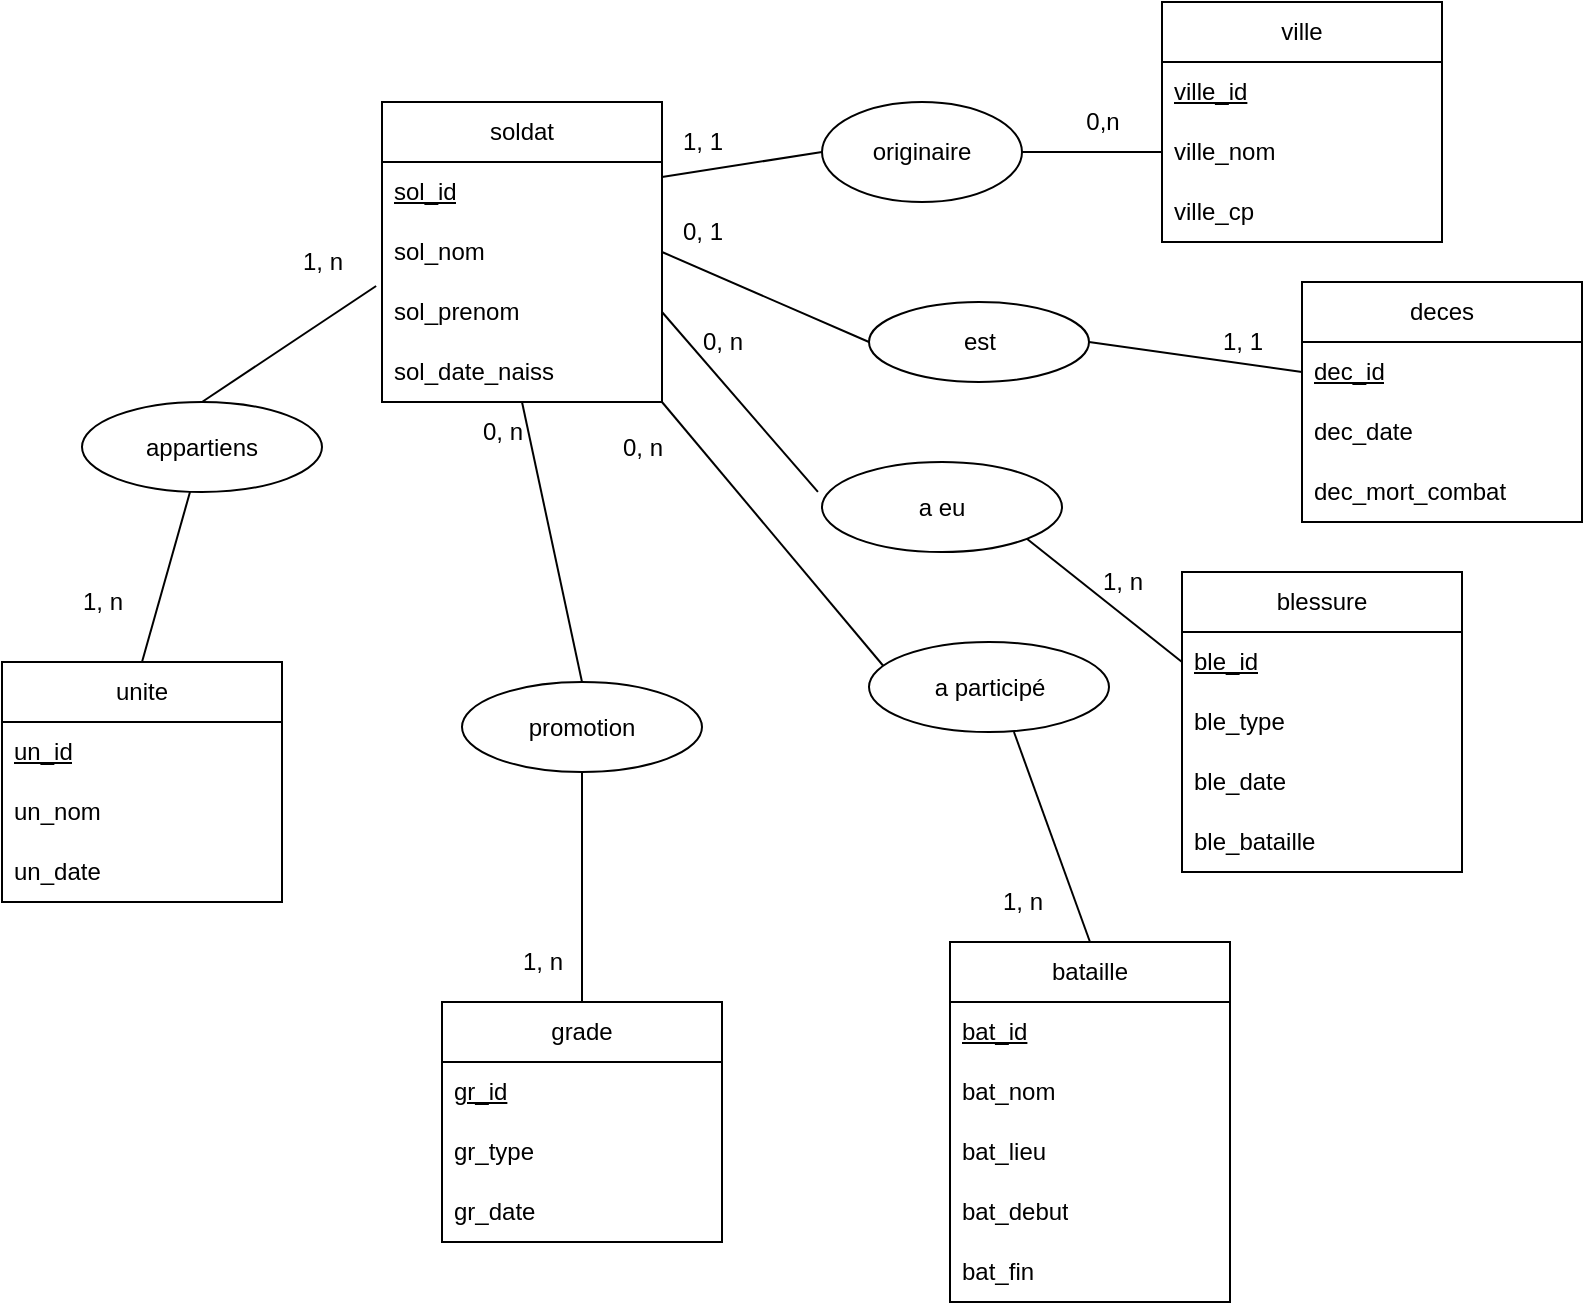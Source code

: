 <mxfile version="20.7.4" type="github">
  <diagram id="QDPo8keY7j-084D03ZD0" name="Page-1">
    <mxGraphModel dx="2021" dy="764" grid="1" gridSize="10" guides="1" tooltips="1" connect="1" arrows="1" fold="1" page="1" pageScale="1" pageWidth="827" pageHeight="1169" math="0" shadow="0">
      <root>
        <mxCell id="0" />
        <mxCell id="1" parent="0" />
        <mxCell id="P3MnuyMSGMxWCmHl-E5h-35" style="rounded=0;orthogonalLoop=1;jettySize=auto;html=1;exitX=1;exitY=0.25;exitDx=0;exitDy=0;entryX=0;entryY=0.5;entryDx=0;entryDy=0;endArrow=none;endFill=0;" edge="1" parent="1" source="P3MnuyMSGMxWCmHl-E5h-2" target="P3MnuyMSGMxWCmHl-E5h-34">
          <mxGeometry relative="1" as="geometry" />
        </mxCell>
        <mxCell id="P3MnuyMSGMxWCmHl-E5h-50" style="edgeStyle=none;rounded=0;orthogonalLoop=1;jettySize=auto;html=1;exitX=1;exitY=1;exitDx=0;exitDy=0;entryX=0.067;entryY=0.289;entryDx=0;entryDy=0;entryPerimeter=0;endArrow=none;endFill=0;" edge="1" parent="1" source="P3MnuyMSGMxWCmHl-E5h-2" target="P3MnuyMSGMxWCmHl-E5h-45">
          <mxGeometry relative="1" as="geometry" />
        </mxCell>
        <mxCell id="P3MnuyMSGMxWCmHl-E5h-53" style="edgeStyle=none;rounded=0;orthogonalLoop=1;jettySize=auto;html=1;exitX=0.5;exitY=1;exitDx=0;exitDy=0;entryX=0.5;entryY=0;entryDx=0;entryDy=0;endArrow=none;endFill=0;" edge="1" parent="1" source="P3MnuyMSGMxWCmHl-E5h-2" target="P3MnuyMSGMxWCmHl-E5h-47">
          <mxGeometry relative="1" as="geometry" />
        </mxCell>
        <mxCell id="P3MnuyMSGMxWCmHl-E5h-2" value="soldat" style="swimlane;fontStyle=0;childLayout=stackLayout;horizontal=1;startSize=30;horizontalStack=0;resizeParent=1;resizeParentMax=0;resizeLast=0;collapsible=1;marginBottom=0;whiteSpace=wrap;html=1;" vertex="1" parent="1">
          <mxGeometry x="60" y="90" width="140" height="150" as="geometry" />
        </mxCell>
        <mxCell id="P3MnuyMSGMxWCmHl-E5h-3" value="&lt;u&gt;sol_id&lt;/u&gt;" style="text;strokeColor=none;fillColor=none;align=left;verticalAlign=middle;spacingLeft=4;spacingRight=4;overflow=hidden;points=[[0,0.5],[1,0.5]];portConstraint=eastwest;rotatable=0;whiteSpace=wrap;html=1;" vertex="1" parent="P3MnuyMSGMxWCmHl-E5h-2">
          <mxGeometry y="30" width="140" height="30" as="geometry" />
        </mxCell>
        <mxCell id="P3MnuyMSGMxWCmHl-E5h-4" value="sol_nom" style="text;strokeColor=none;fillColor=none;align=left;verticalAlign=middle;spacingLeft=4;spacingRight=4;overflow=hidden;points=[[0,0.5],[1,0.5]];portConstraint=eastwest;rotatable=0;whiteSpace=wrap;html=1;" vertex="1" parent="P3MnuyMSGMxWCmHl-E5h-2">
          <mxGeometry y="60" width="140" height="30" as="geometry" />
        </mxCell>
        <mxCell id="P3MnuyMSGMxWCmHl-E5h-5" value="sol_prenom" style="text;strokeColor=none;fillColor=none;align=left;verticalAlign=middle;spacingLeft=4;spacingRight=4;overflow=hidden;points=[[0,0.5],[1,0.5]];portConstraint=eastwest;rotatable=0;whiteSpace=wrap;html=1;" vertex="1" parent="P3MnuyMSGMxWCmHl-E5h-2">
          <mxGeometry y="90" width="140" height="30" as="geometry" />
        </mxCell>
        <mxCell id="P3MnuyMSGMxWCmHl-E5h-10" value="sol_date_naiss" style="text;strokeColor=none;fillColor=none;align=left;verticalAlign=middle;spacingLeft=4;spacingRight=4;overflow=hidden;points=[[0,0.5],[1,0.5]];portConstraint=eastwest;rotatable=0;whiteSpace=wrap;html=1;" vertex="1" parent="P3MnuyMSGMxWCmHl-E5h-2">
          <mxGeometry y="120" width="140" height="30" as="geometry" />
        </mxCell>
        <mxCell id="P3MnuyMSGMxWCmHl-E5h-6" value="blessure" style="swimlane;fontStyle=0;childLayout=stackLayout;horizontal=1;startSize=30;horizontalStack=0;resizeParent=1;resizeParentMax=0;resizeLast=0;collapsible=1;marginBottom=0;whiteSpace=wrap;html=1;" vertex="1" parent="1">
          <mxGeometry x="460" y="325" width="140" height="150" as="geometry" />
        </mxCell>
        <mxCell id="P3MnuyMSGMxWCmHl-E5h-7" value="&lt;u&gt;ble_id&lt;/u&gt;" style="text;strokeColor=none;fillColor=none;align=left;verticalAlign=middle;spacingLeft=4;spacingRight=4;overflow=hidden;points=[[0,0.5],[1,0.5]];portConstraint=eastwest;rotatable=0;whiteSpace=wrap;html=1;" vertex="1" parent="P3MnuyMSGMxWCmHl-E5h-6">
          <mxGeometry y="30" width="140" height="30" as="geometry" />
        </mxCell>
        <mxCell id="P3MnuyMSGMxWCmHl-E5h-8" value="ble_type" style="text;strokeColor=none;fillColor=none;align=left;verticalAlign=middle;spacingLeft=4;spacingRight=4;overflow=hidden;points=[[0,0.5],[1,0.5]];portConstraint=eastwest;rotatable=0;whiteSpace=wrap;html=1;" vertex="1" parent="P3MnuyMSGMxWCmHl-E5h-6">
          <mxGeometry y="60" width="140" height="30" as="geometry" />
        </mxCell>
        <mxCell id="P3MnuyMSGMxWCmHl-E5h-9" value="ble_date" style="text;strokeColor=none;fillColor=none;align=left;verticalAlign=middle;spacingLeft=4;spacingRight=4;overflow=hidden;points=[[0,0.5],[1,0.5]];portConstraint=eastwest;rotatable=0;whiteSpace=wrap;html=1;" vertex="1" parent="P3MnuyMSGMxWCmHl-E5h-6">
          <mxGeometry y="90" width="140" height="30" as="geometry" />
        </mxCell>
        <mxCell id="P3MnuyMSGMxWCmHl-E5h-15" value="ble_bataille" style="text;strokeColor=none;fillColor=none;align=left;verticalAlign=middle;spacingLeft=4;spacingRight=4;overflow=hidden;points=[[0,0.5],[1,0.5]];portConstraint=eastwest;rotatable=0;whiteSpace=wrap;html=1;" vertex="1" parent="P3MnuyMSGMxWCmHl-E5h-6">
          <mxGeometry y="120" width="140" height="30" as="geometry" />
        </mxCell>
        <mxCell id="P3MnuyMSGMxWCmHl-E5h-51" style="edgeStyle=none;rounded=0;orthogonalLoop=1;jettySize=auto;html=1;exitX=0.5;exitY=0;exitDx=0;exitDy=0;entryX=0.604;entryY=1;entryDx=0;entryDy=0;entryPerimeter=0;endArrow=none;endFill=0;" edge="1" parent="1" source="P3MnuyMSGMxWCmHl-E5h-16" target="P3MnuyMSGMxWCmHl-E5h-45">
          <mxGeometry relative="1" as="geometry" />
        </mxCell>
        <mxCell id="P3MnuyMSGMxWCmHl-E5h-16" value="bataille" style="swimlane;fontStyle=0;childLayout=stackLayout;horizontal=1;startSize=30;horizontalStack=0;resizeParent=1;resizeParentMax=0;resizeLast=0;collapsible=1;marginBottom=0;whiteSpace=wrap;html=1;" vertex="1" parent="1">
          <mxGeometry x="344" y="510" width="140" height="180" as="geometry" />
        </mxCell>
        <mxCell id="P3MnuyMSGMxWCmHl-E5h-17" value="&lt;u&gt;bat_id&lt;/u&gt;" style="text;strokeColor=none;fillColor=none;align=left;verticalAlign=middle;spacingLeft=4;spacingRight=4;overflow=hidden;points=[[0,0.5],[1,0.5]];portConstraint=eastwest;rotatable=0;whiteSpace=wrap;html=1;" vertex="1" parent="P3MnuyMSGMxWCmHl-E5h-16">
          <mxGeometry y="30" width="140" height="30" as="geometry" />
        </mxCell>
        <mxCell id="P3MnuyMSGMxWCmHl-E5h-18" value="bat_nom" style="text;strokeColor=none;fillColor=none;align=left;verticalAlign=middle;spacingLeft=4;spacingRight=4;overflow=hidden;points=[[0,0.5],[1,0.5]];portConstraint=eastwest;rotatable=0;whiteSpace=wrap;html=1;" vertex="1" parent="P3MnuyMSGMxWCmHl-E5h-16">
          <mxGeometry y="60" width="140" height="30" as="geometry" />
        </mxCell>
        <mxCell id="P3MnuyMSGMxWCmHl-E5h-19" value="bat_lieu" style="text;strokeColor=none;fillColor=none;align=left;verticalAlign=middle;spacingLeft=4;spacingRight=4;overflow=hidden;points=[[0,0.5],[1,0.5]];portConstraint=eastwest;rotatable=0;whiteSpace=wrap;html=1;" vertex="1" parent="P3MnuyMSGMxWCmHl-E5h-16">
          <mxGeometry y="90" width="140" height="30" as="geometry" />
        </mxCell>
        <mxCell id="P3MnuyMSGMxWCmHl-E5h-20" value="bat_debut" style="text;strokeColor=none;fillColor=none;align=left;verticalAlign=middle;spacingLeft=4;spacingRight=4;overflow=hidden;points=[[0,0.5],[1,0.5]];portConstraint=eastwest;rotatable=0;whiteSpace=wrap;html=1;" vertex="1" parent="P3MnuyMSGMxWCmHl-E5h-16">
          <mxGeometry y="120" width="140" height="30" as="geometry" />
        </mxCell>
        <mxCell id="P3MnuyMSGMxWCmHl-E5h-21" value="bat_fin" style="text;strokeColor=none;fillColor=none;align=left;verticalAlign=middle;spacingLeft=4;spacingRight=4;overflow=hidden;points=[[0,0.5],[1,0.5]];portConstraint=eastwest;rotatable=0;whiteSpace=wrap;html=1;" vertex="1" parent="P3MnuyMSGMxWCmHl-E5h-16">
          <mxGeometry y="150" width="140" height="30" as="geometry" />
        </mxCell>
        <mxCell id="P3MnuyMSGMxWCmHl-E5h-22" value="grade" style="swimlane;fontStyle=0;childLayout=stackLayout;horizontal=1;startSize=30;horizontalStack=0;resizeParent=1;resizeParentMax=0;resizeLast=0;collapsible=1;marginBottom=0;whiteSpace=wrap;html=1;" vertex="1" parent="1">
          <mxGeometry x="90" y="540" width="140" height="120" as="geometry" />
        </mxCell>
        <mxCell id="P3MnuyMSGMxWCmHl-E5h-23" value="&lt;u&gt;gr_id&lt;/u&gt;" style="text;strokeColor=none;fillColor=none;align=left;verticalAlign=middle;spacingLeft=4;spacingRight=4;overflow=hidden;points=[[0,0.5],[1,0.5]];portConstraint=eastwest;rotatable=0;whiteSpace=wrap;html=1;" vertex="1" parent="P3MnuyMSGMxWCmHl-E5h-22">
          <mxGeometry y="30" width="140" height="30" as="geometry" />
        </mxCell>
        <mxCell id="P3MnuyMSGMxWCmHl-E5h-24" value="gr_type" style="text;strokeColor=none;fillColor=none;align=left;verticalAlign=middle;spacingLeft=4;spacingRight=4;overflow=hidden;points=[[0,0.5],[1,0.5]];portConstraint=eastwest;rotatable=0;whiteSpace=wrap;html=1;" vertex="1" parent="P3MnuyMSGMxWCmHl-E5h-22">
          <mxGeometry y="60" width="140" height="30" as="geometry" />
        </mxCell>
        <mxCell id="P3MnuyMSGMxWCmHl-E5h-25" value="gr_date" style="text;strokeColor=none;fillColor=none;align=left;verticalAlign=middle;spacingLeft=4;spacingRight=4;overflow=hidden;points=[[0,0.5],[1,0.5]];portConstraint=eastwest;rotatable=0;whiteSpace=wrap;html=1;" vertex="1" parent="P3MnuyMSGMxWCmHl-E5h-22">
          <mxGeometry y="90" width="140" height="30" as="geometry" />
        </mxCell>
        <mxCell id="P3MnuyMSGMxWCmHl-E5h-55" style="edgeStyle=none;rounded=0;orthogonalLoop=1;jettySize=auto;html=1;exitX=0.5;exitY=0;exitDx=0;exitDy=0;entryX=0.45;entryY=1;entryDx=0;entryDy=0;entryPerimeter=0;endArrow=none;endFill=0;" edge="1" parent="1" source="P3MnuyMSGMxWCmHl-E5h-26" target="P3MnuyMSGMxWCmHl-E5h-46">
          <mxGeometry relative="1" as="geometry" />
        </mxCell>
        <mxCell id="P3MnuyMSGMxWCmHl-E5h-26" value="unite" style="swimlane;fontStyle=0;childLayout=stackLayout;horizontal=1;startSize=30;horizontalStack=0;resizeParent=1;resizeParentMax=0;resizeLast=0;collapsible=1;marginBottom=0;whiteSpace=wrap;html=1;" vertex="1" parent="1">
          <mxGeometry x="-130" y="370" width="140" height="120" as="geometry" />
        </mxCell>
        <mxCell id="P3MnuyMSGMxWCmHl-E5h-27" value="&lt;u&gt;un_id&lt;/u&gt;" style="text;strokeColor=none;fillColor=none;align=left;verticalAlign=middle;spacingLeft=4;spacingRight=4;overflow=hidden;points=[[0,0.5],[1,0.5]];portConstraint=eastwest;rotatable=0;whiteSpace=wrap;html=1;" vertex="1" parent="P3MnuyMSGMxWCmHl-E5h-26">
          <mxGeometry y="30" width="140" height="30" as="geometry" />
        </mxCell>
        <mxCell id="P3MnuyMSGMxWCmHl-E5h-28" value="un_nom" style="text;strokeColor=none;fillColor=none;align=left;verticalAlign=middle;spacingLeft=4;spacingRight=4;overflow=hidden;points=[[0,0.5],[1,0.5]];portConstraint=eastwest;rotatable=0;whiteSpace=wrap;html=1;" vertex="1" parent="P3MnuyMSGMxWCmHl-E5h-26">
          <mxGeometry y="60" width="140" height="30" as="geometry" />
        </mxCell>
        <mxCell id="P3MnuyMSGMxWCmHl-E5h-29" value="un_date" style="text;strokeColor=none;fillColor=none;align=left;verticalAlign=middle;spacingLeft=4;spacingRight=4;overflow=hidden;points=[[0,0.5],[1,0.5]];portConstraint=eastwest;rotatable=0;whiteSpace=wrap;html=1;" vertex="1" parent="P3MnuyMSGMxWCmHl-E5h-26">
          <mxGeometry y="90" width="140" height="30" as="geometry" />
        </mxCell>
        <mxCell id="P3MnuyMSGMxWCmHl-E5h-30" value="ville" style="swimlane;fontStyle=0;childLayout=stackLayout;horizontal=1;startSize=30;horizontalStack=0;resizeParent=1;resizeParentMax=0;resizeLast=0;collapsible=1;marginBottom=0;whiteSpace=wrap;html=1;" vertex="1" parent="1">
          <mxGeometry x="450" y="40" width="140" height="120" as="geometry" />
        </mxCell>
        <mxCell id="P3MnuyMSGMxWCmHl-E5h-31" value="&lt;u&gt;ville_id&lt;/u&gt;" style="text;strokeColor=none;fillColor=none;align=left;verticalAlign=middle;spacingLeft=4;spacingRight=4;overflow=hidden;points=[[0,0.5],[1,0.5]];portConstraint=eastwest;rotatable=0;whiteSpace=wrap;html=1;" vertex="1" parent="P3MnuyMSGMxWCmHl-E5h-30">
          <mxGeometry y="30" width="140" height="30" as="geometry" />
        </mxCell>
        <mxCell id="P3MnuyMSGMxWCmHl-E5h-32" value="ville_nom" style="text;strokeColor=none;fillColor=none;align=left;verticalAlign=middle;spacingLeft=4;spacingRight=4;overflow=hidden;points=[[0,0.5],[1,0.5]];portConstraint=eastwest;rotatable=0;whiteSpace=wrap;html=1;" vertex="1" parent="P3MnuyMSGMxWCmHl-E5h-30">
          <mxGeometry y="60" width="140" height="30" as="geometry" />
        </mxCell>
        <mxCell id="P3MnuyMSGMxWCmHl-E5h-33" value="ville_cp" style="text;strokeColor=none;fillColor=none;align=left;verticalAlign=middle;spacingLeft=4;spacingRight=4;overflow=hidden;points=[[0,0.5],[1,0.5]];portConstraint=eastwest;rotatable=0;whiteSpace=wrap;html=1;" vertex="1" parent="P3MnuyMSGMxWCmHl-E5h-30">
          <mxGeometry y="90" width="140" height="30" as="geometry" />
        </mxCell>
        <mxCell id="P3MnuyMSGMxWCmHl-E5h-36" style="edgeStyle=none;rounded=0;orthogonalLoop=1;jettySize=auto;html=1;exitX=1;exitY=0.5;exitDx=0;exitDy=0;entryX=0;entryY=0.5;entryDx=0;entryDy=0;endArrow=none;endFill=0;" edge="1" parent="1" source="P3MnuyMSGMxWCmHl-E5h-34" target="P3MnuyMSGMxWCmHl-E5h-32">
          <mxGeometry relative="1" as="geometry" />
        </mxCell>
        <mxCell id="P3MnuyMSGMxWCmHl-E5h-34" value="originaire" style="ellipse;whiteSpace=wrap;html=1;" vertex="1" parent="1">
          <mxGeometry x="280" y="90" width="100" height="50" as="geometry" />
        </mxCell>
        <mxCell id="P3MnuyMSGMxWCmHl-E5h-37" value="deces" style="swimlane;fontStyle=0;childLayout=stackLayout;horizontal=1;startSize=30;horizontalStack=0;resizeParent=1;resizeParentMax=0;resizeLast=0;collapsible=1;marginBottom=0;whiteSpace=wrap;html=1;" vertex="1" parent="1">
          <mxGeometry x="520" y="180" width="140" height="120" as="geometry" />
        </mxCell>
        <mxCell id="P3MnuyMSGMxWCmHl-E5h-38" value="&lt;u&gt;dec_id&lt;/u&gt;" style="text;strokeColor=none;fillColor=none;align=left;verticalAlign=middle;spacingLeft=4;spacingRight=4;overflow=hidden;points=[[0,0.5],[1,0.5]];portConstraint=eastwest;rotatable=0;whiteSpace=wrap;html=1;" vertex="1" parent="P3MnuyMSGMxWCmHl-E5h-37">
          <mxGeometry y="30" width="140" height="30" as="geometry" />
        </mxCell>
        <mxCell id="P3MnuyMSGMxWCmHl-E5h-39" value="dec_date" style="text;strokeColor=none;fillColor=none;align=left;verticalAlign=middle;spacingLeft=4;spacingRight=4;overflow=hidden;points=[[0,0.5],[1,0.5]];portConstraint=eastwest;rotatable=0;whiteSpace=wrap;html=1;" vertex="1" parent="P3MnuyMSGMxWCmHl-E5h-37">
          <mxGeometry y="60" width="140" height="30" as="geometry" />
        </mxCell>
        <mxCell id="P3MnuyMSGMxWCmHl-E5h-40" value="dec_mort_combat" style="text;strokeColor=none;fillColor=none;align=left;verticalAlign=middle;spacingLeft=4;spacingRight=4;overflow=hidden;points=[[0,0.5],[1,0.5]];portConstraint=eastwest;rotatable=0;whiteSpace=wrap;html=1;" vertex="1" parent="P3MnuyMSGMxWCmHl-E5h-37">
          <mxGeometry y="90" width="140" height="30" as="geometry" />
        </mxCell>
        <mxCell id="P3MnuyMSGMxWCmHl-E5h-43" style="edgeStyle=none;rounded=0;orthogonalLoop=1;jettySize=auto;html=1;exitX=1;exitY=0.5;exitDx=0;exitDy=0;entryX=0;entryY=0.5;entryDx=0;entryDy=0;endArrow=none;endFill=0;" edge="1" parent="1" source="P3MnuyMSGMxWCmHl-E5h-41" target="P3MnuyMSGMxWCmHl-E5h-38">
          <mxGeometry relative="1" as="geometry" />
        </mxCell>
        <mxCell id="P3MnuyMSGMxWCmHl-E5h-41" value="est" style="ellipse;whiteSpace=wrap;html=1;" vertex="1" parent="1">
          <mxGeometry x="303.5" y="190" width="110" height="40" as="geometry" />
        </mxCell>
        <mxCell id="P3MnuyMSGMxWCmHl-E5h-42" style="edgeStyle=none;rounded=0;orthogonalLoop=1;jettySize=auto;html=1;exitX=1;exitY=0.5;exitDx=0;exitDy=0;entryX=0;entryY=0.5;entryDx=0;entryDy=0;endArrow=none;endFill=0;" edge="1" parent="1" source="P3MnuyMSGMxWCmHl-E5h-4" target="P3MnuyMSGMxWCmHl-E5h-41">
          <mxGeometry relative="1" as="geometry" />
        </mxCell>
        <mxCell id="P3MnuyMSGMxWCmHl-E5h-49" style="edgeStyle=none;rounded=0;orthogonalLoop=1;jettySize=auto;html=1;exitX=1;exitY=1;exitDx=0;exitDy=0;entryX=0;entryY=0.5;entryDx=0;entryDy=0;endArrow=none;endFill=0;" edge="1" parent="1" source="P3MnuyMSGMxWCmHl-E5h-44" target="P3MnuyMSGMxWCmHl-E5h-7">
          <mxGeometry relative="1" as="geometry" />
        </mxCell>
        <mxCell id="P3MnuyMSGMxWCmHl-E5h-44" value="a eu" style="ellipse;whiteSpace=wrap;html=1;" vertex="1" parent="1">
          <mxGeometry x="280" y="270" width="120" height="45" as="geometry" />
        </mxCell>
        <mxCell id="P3MnuyMSGMxWCmHl-E5h-45" value="a participé" style="ellipse;whiteSpace=wrap;html=1;" vertex="1" parent="1">
          <mxGeometry x="303.5" y="360" width="120" height="45" as="geometry" />
        </mxCell>
        <mxCell id="P3MnuyMSGMxWCmHl-E5h-56" style="edgeStyle=none;rounded=0;orthogonalLoop=1;jettySize=auto;html=1;exitX=0.5;exitY=0;exitDx=0;exitDy=0;entryX=-0.021;entryY=0.067;entryDx=0;entryDy=0;entryPerimeter=0;endArrow=none;endFill=0;" edge="1" parent="1" source="P3MnuyMSGMxWCmHl-E5h-46" target="P3MnuyMSGMxWCmHl-E5h-5">
          <mxGeometry relative="1" as="geometry" />
        </mxCell>
        <mxCell id="P3MnuyMSGMxWCmHl-E5h-46" value="appartiens" style="ellipse;whiteSpace=wrap;html=1;" vertex="1" parent="1">
          <mxGeometry x="-90" y="240" width="120" height="45" as="geometry" />
        </mxCell>
        <mxCell id="P3MnuyMSGMxWCmHl-E5h-54" style="edgeStyle=none;rounded=0;orthogonalLoop=1;jettySize=auto;html=1;exitX=0.5;exitY=1;exitDx=0;exitDy=0;endArrow=none;endFill=0;" edge="1" parent="1" source="P3MnuyMSGMxWCmHl-E5h-47" target="P3MnuyMSGMxWCmHl-E5h-22">
          <mxGeometry relative="1" as="geometry" />
        </mxCell>
        <mxCell id="P3MnuyMSGMxWCmHl-E5h-47" value="promotion" style="ellipse;whiteSpace=wrap;html=1;" vertex="1" parent="1">
          <mxGeometry x="100" y="380" width="120" height="45" as="geometry" />
        </mxCell>
        <mxCell id="P3MnuyMSGMxWCmHl-E5h-48" style="edgeStyle=none;rounded=0;orthogonalLoop=1;jettySize=auto;html=1;exitX=1;exitY=0.5;exitDx=0;exitDy=0;entryX=-0.017;entryY=0.333;entryDx=0;entryDy=0;entryPerimeter=0;endArrow=none;endFill=0;" edge="1" parent="1" source="P3MnuyMSGMxWCmHl-E5h-5" target="P3MnuyMSGMxWCmHl-E5h-44">
          <mxGeometry relative="1" as="geometry" />
        </mxCell>
        <mxCell id="P3MnuyMSGMxWCmHl-E5h-57" value="1, 1" style="text;html=1;align=center;verticalAlign=middle;resizable=0;points=[];autosize=1;strokeColor=none;fillColor=none;" vertex="1" parent="1">
          <mxGeometry x="200" y="95" width="40" height="30" as="geometry" />
        </mxCell>
        <mxCell id="P3MnuyMSGMxWCmHl-E5h-58" value="0,n" style="text;html=1;align=center;verticalAlign=middle;resizable=0;points=[];autosize=1;strokeColor=none;fillColor=none;" vertex="1" parent="1">
          <mxGeometry x="400" y="85" width="40" height="30" as="geometry" />
        </mxCell>
        <mxCell id="P3MnuyMSGMxWCmHl-E5h-59" value="0, n" style="text;html=1;align=center;verticalAlign=middle;resizable=0;points=[];autosize=1;strokeColor=none;fillColor=none;" vertex="1" parent="1">
          <mxGeometry x="100" y="240" width="40" height="30" as="geometry" />
        </mxCell>
        <mxCell id="P3MnuyMSGMxWCmHl-E5h-60" value="0, n" style="text;html=1;align=center;verticalAlign=middle;resizable=0;points=[];autosize=1;strokeColor=none;fillColor=none;" vertex="1" parent="1">
          <mxGeometry x="210" y="195" width="40" height="30" as="geometry" />
        </mxCell>
        <mxCell id="P3MnuyMSGMxWCmHl-E5h-62" value="0, 1" style="text;html=1;align=center;verticalAlign=middle;resizable=0;points=[];autosize=1;strokeColor=none;fillColor=none;" vertex="1" parent="1">
          <mxGeometry x="200" y="140" width="40" height="30" as="geometry" />
        </mxCell>
        <mxCell id="P3MnuyMSGMxWCmHl-E5h-63" value="0, n" style="text;html=1;align=center;verticalAlign=middle;resizable=0;points=[];autosize=1;strokeColor=none;fillColor=none;" vertex="1" parent="1">
          <mxGeometry x="170" y="247.5" width="40" height="30" as="geometry" />
        </mxCell>
        <mxCell id="P3MnuyMSGMxWCmHl-E5h-64" value="1, n" style="text;html=1;align=center;verticalAlign=middle;resizable=0;points=[];autosize=1;strokeColor=none;fillColor=none;" vertex="1" parent="1">
          <mxGeometry x="10" y="155" width="40" height="30" as="geometry" />
        </mxCell>
        <mxCell id="P3MnuyMSGMxWCmHl-E5h-65" value="1, 1" style="text;html=1;align=center;verticalAlign=middle;resizable=0;points=[];autosize=1;strokeColor=none;fillColor=none;" vertex="1" parent="1">
          <mxGeometry x="470" y="195" width="40" height="30" as="geometry" />
        </mxCell>
        <mxCell id="P3MnuyMSGMxWCmHl-E5h-66" value="1, n" style="text;html=1;align=center;verticalAlign=middle;resizable=0;points=[];autosize=1;strokeColor=none;fillColor=none;" vertex="1" parent="1">
          <mxGeometry x="410" y="315" width="40" height="30" as="geometry" />
        </mxCell>
        <mxCell id="P3MnuyMSGMxWCmHl-E5h-67" value="1, n" style="text;html=1;align=center;verticalAlign=middle;resizable=0;points=[];autosize=1;strokeColor=none;fillColor=none;" vertex="1" parent="1">
          <mxGeometry x="360" y="475" width="40" height="30" as="geometry" />
        </mxCell>
        <mxCell id="P3MnuyMSGMxWCmHl-E5h-68" value="1, n" style="text;html=1;align=center;verticalAlign=middle;resizable=0;points=[];autosize=1;strokeColor=none;fillColor=none;" vertex="1" parent="1">
          <mxGeometry x="120" y="505" width="40" height="30" as="geometry" />
        </mxCell>
        <mxCell id="P3MnuyMSGMxWCmHl-E5h-69" value="1, n" style="text;html=1;align=center;verticalAlign=middle;resizable=0;points=[];autosize=1;strokeColor=none;fillColor=none;" vertex="1" parent="1">
          <mxGeometry x="-100" y="325" width="40" height="30" as="geometry" />
        </mxCell>
      </root>
    </mxGraphModel>
  </diagram>
</mxfile>
